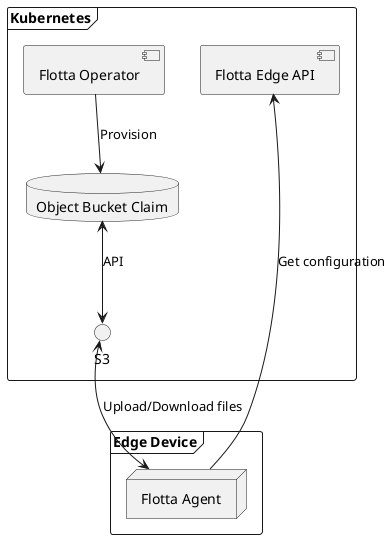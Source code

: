 @startuml

@startuml

frame Kubernetes {
    component "Flotta Operator" as operator
    component "Flotta Edge API" as edgeAPI
    database "Object Bucket Claim" as buckets
    interface S3
}

frame "Edge Device" {
    node "Flotta Agent" as deviceAgent
}

buckets <--> S3: API
deviceAgent <--> S3: Upload/Download files
deviceAgent -up---> edgeAPI : Get configuration

operator --> buckets: Provision

@enduml


@enduml